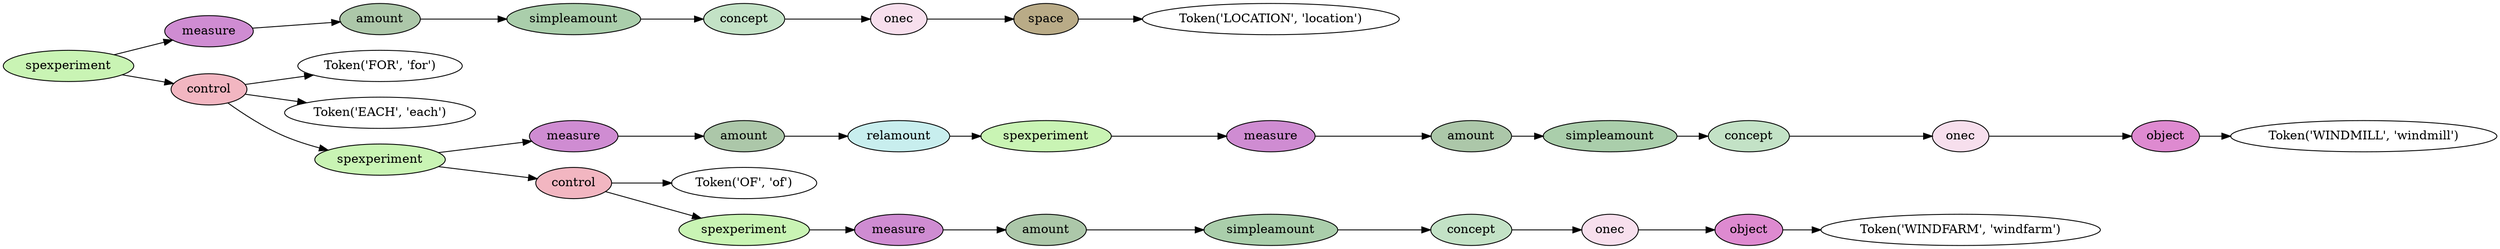 digraph G {
rankdir=LR;
0 [label="Token('LOCATION', 'location')"];
1 [fillcolor="#b9ab87", label=space, style=filled];
1 -> 0;
2 [fillcolor="#f7dfed", label=onec, style=filled];
2 -> 1;
3 [fillcolor="#c3e2c6", label=concept, style=filled];
3 -> 2;
4 [fillcolor="#aaceab", label=simpleamount, style=filled];
4 -> 3;
5 [fillcolor="#acc7a9", label=amount, style=filled];
5 -> 4;
6 [fillcolor="#cf8cd2", label=measure, style=filled];
6 -> 5;
7 [label="Token('FOR', 'for')"];
8 [label="Token('EACH', 'each')"];
9 [label="Token('WINDMILL', 'windmill')"];
10 [fillcolor="#de8ad0", label=object, style=filled];
10 -> 9;
11 [fillcolor="#f7dfed", label=onec, style=filled];
11 -> 10;
12 [fillcolor="#c3e2c6", label=concept, style=filled];
12 -> 11;
13 [fillcolor="#aaceab", label=simpleamount, style=filled];
13 -> 12;
14 [fillcolor="#acc7a9", label=amount, style=filled];
14 -> 13;
15 [fillcolor="#cf8cd2", label=measure, style=filled];
15 -> 14;
16 [fillcolor="#c9f4b4", label=spexperiment, style=filled];
16 -> 15;
17 [fillcolor="#c8eeee", label=relamount, style=filled];
17 -> 16;
18 [fillcolor="#acc7a9", label=amount, style=filled];
18 -> 17;
19 [fillcolor="#cf8cd2", label=measure, style=filled];
19 -> 18;
20 [label="Token('OF', 'of')"];
21 [label="Token('WINDFARM', 'windfarm')"];
22 [fillcolor="#de8ad0", label=object, style=filled];
22 -> 21;
23 [fillcolor="#f7dfed", label=onec, style=filled];
23 -> 22;
24 [fillcolor="#c3e2c6", label=concept, style=filled];
24 -> 23;
25 [fillcolor="#aaceab", label=simpleamount, style=filled];
25 -> 24;
26 [fillcolor="#acc7a9", label=amount, style=filled];
26 -> 25;
27 [fillcolor="#cf8cd2", label=measure, style=filled];
27 -> 26;
28 [fillcolor="#c9f4b4", label=spexperiment, style=filled];
28 -> 27;
29 [fillcolor="#f2b6c1", label=control, style=filled];
29 -> 20;
29 -> 28;
30 [fillcolor="#c9f4b4", label=spexperiment, style=filled];
30 -> 19;
30 -> 29;
31 [fillcolor="#f2b6c1", label=control, style=filled];
31 -> 7;
31 -> 8;
31 -> 30;
32 [fillcolor="#c9f4b4", label=spexperiment, style=filled];
32 -> 6;
32 -> 31;
}
